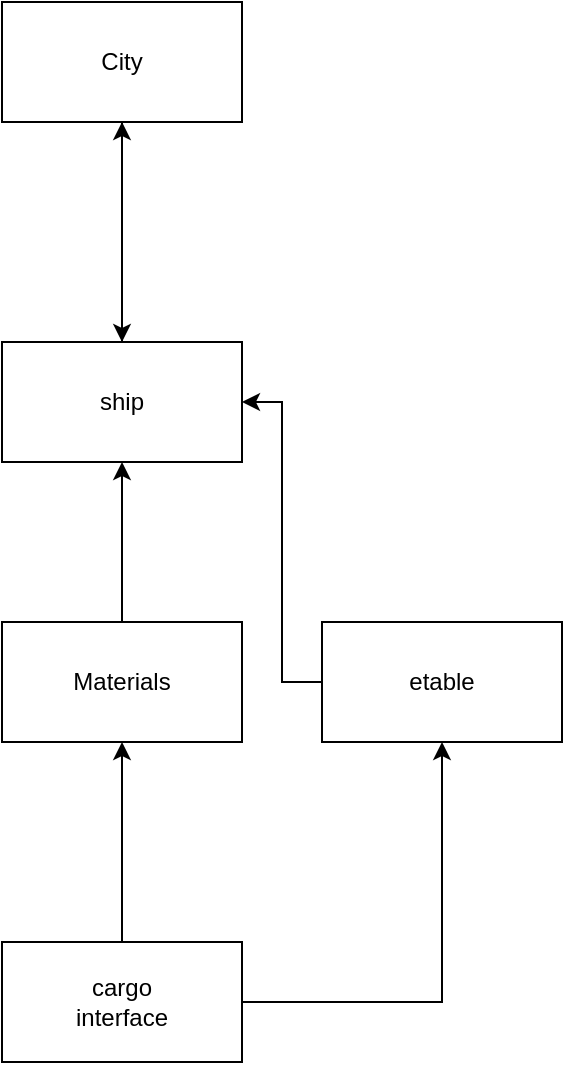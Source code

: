 <mxfile version="21.7.5" type="github">
  <diagram name="Strona-1" id="RpTPR10xtitpieQ-14La">
    <mxGraphModel dx="1434" dy="746" grid="1" gridSize="10" guides="1" tooltips="1" connect="1" arrows="1" fold="1" page="1" pageScale="1" pageWidth="827" pageHeight="1169" math="0" shadow="0">
      <root>
        <mxCell id="0" />
        <mxCell id="1" parent="0" />
        <mxCell id="Q8XlxomGZiBZxCyWNc7K-19" style="edgeStyle=orthogonalEdgeStyle;rounded=0;orthogonalLoop=1;jettySize=auto;html=1;entryX=0.5;entryY=1;entryDx=0;entryDy=0;" edge="1" parent="1" source="Q8XlxomGZiBZxCyWNc7K-1" target="Q8XlxomGZiBZxCyWNc7K-3">
          <mxGeometry relative="1" as="geometry" />
        </mxCell>
        <mxCell id="Q8XlxomGZiBZxCyWNc7K-1" value="&lt;div&gt;ship&lt;/div&gt;" style="rounded=0;whiteSpace=wrap;html=1;" vertex="1" parent="1">
          <mxGeometry x="320" y="460" width="120" height="60" as="geometry" />
        </mxCell>
        <mxCell id="Q8XlxomGZiBZxCyWNc7K-10" style="edgeStyle=orthogonalEdgeStyle;rounded=0;orthogonalLoop=1;jettySize=auto;html=1;entryX=0.5;entryY=1;entryDx=0;entryDy=0;" edge="1" parent="1" source="Q8XlxomGZiBZxCyWNc7K-2" target="Q8XlxomGZiBZxCyWNc7K-5">
          <mxGeometry relative="1" as="geometry" />
        </mxCell>
        <mxCell id="Q8XlxomGZiBZxCyWNc7K-13" style="edgeStyle=orthogonalEdgeStyle;rounded=0;orthogonalLoop=1;jettySize=auto;html=1;entryX=0.5;entryY=1;entryDx=0;entryDy=0;" edge="1" parent="1" source="Q8XlxomGZiBZxCyWNc7K-2" target="Q8XlxomGZiBZxCyWNc7K-9">
          <mxGeometry relative="1" as="geometry" />
        </mxCell>
        <mxCell id="Q8XlxomGZiBZxCyWNc7K-2" value="&lt;div&gt;cargo&lt;/div&gt;&lt;div&gt;interface&lt;br&gt;&lt;/div&gt;" style="rounded=0;whiteSpace=wrap;html=1;" vertex="1" parent="1">
          <mxGeometry x="320" y="760" width="120" height="60" as="geometry" />
        </mxCell>
        <mxCell id="Q8XlxomGZiBZxCyWNc7K-18" style="edgeStyle=orthogonalEdgeStyle;rounded=0;orthogonalLoop=1;jettySize=auto;html=1;entryX=0.5;entryY=0;entryDx=0;entryDy=0;" edge="1" parent="1" source="Q8XlxomGZiBZxCyWNc7K-3" target="Q8XlxomGZiBZxCyWNc7K-1">
          <mxGeometry relative="1" as="geometry" />
        </mxCell>
        <mxCell id="Q8XlxomGZiBZxCyWNc7K-3" value="City " style="rounded=0;whiteSpace=wrap;html=1;" vertex="1" parent="1">
          <mxGeometry x="320" y="290" width="120" height="60" as="geometry" />
        </mxCell>
        <mxCell id="Q8XlxomGZiBZxCyWNc7K-15" style="edgeStyle=orthogonalEdgeStyle;rounded=0;orthogonalLoop=1;jettySize=auto;html=1;entryX=1;entryY=0.5;entryDx=0;entryDy=0;" edge="1" parent="1" source="Q8XlxomGZiBZxCyWNc7K-5" target="Q8XlxomGZiBZxCyWNc7K-1">
          <mxGeometry relative="1" as="geometry" />
        </mxCell>
        <mxCell id="Q8XlxomGZiBZxCyWNc7K-5" value="&lt;div&gt;etable&lt;/div&gt;" style="rounded=0;whiteSpace=wrap;html=1;" vertex="1" parent="1">
          <mxGeometry x="480" y="600" width="120" height="60" as="geometry" />
        </mxCell>
        <mxCell id="Q8XlxomGZiBZxCyWNc7K-14" style="edgeStyle=orthogonalEdgeStyle;rounded=0;orthogonalLoop=1;jettySize=auto;html=1;entryX=0.5;entryY=1;entryDx=0;entryDy=0;" edge="1" parent="1" source="Q8XlxomGZiBZxCyWNc7K-9" target="Q8XlxomGZiBZxCyWNc7K-1">
          <mxGeometry relative="1" as="geometry" />
        </mxCell>
        <mxCell id="Q8XlxomGZiBZxCyWNc7K-9" value="Materials " style="whiteSpace=wrap;html=1;" vertex="1" parent="1">
          <mxGeometry x="320" y="600" width="120" height="60" as="geometry" />
        </mxCell>
      </root>
    </mxGraphModel>
  </diagram>
</mxfile>
